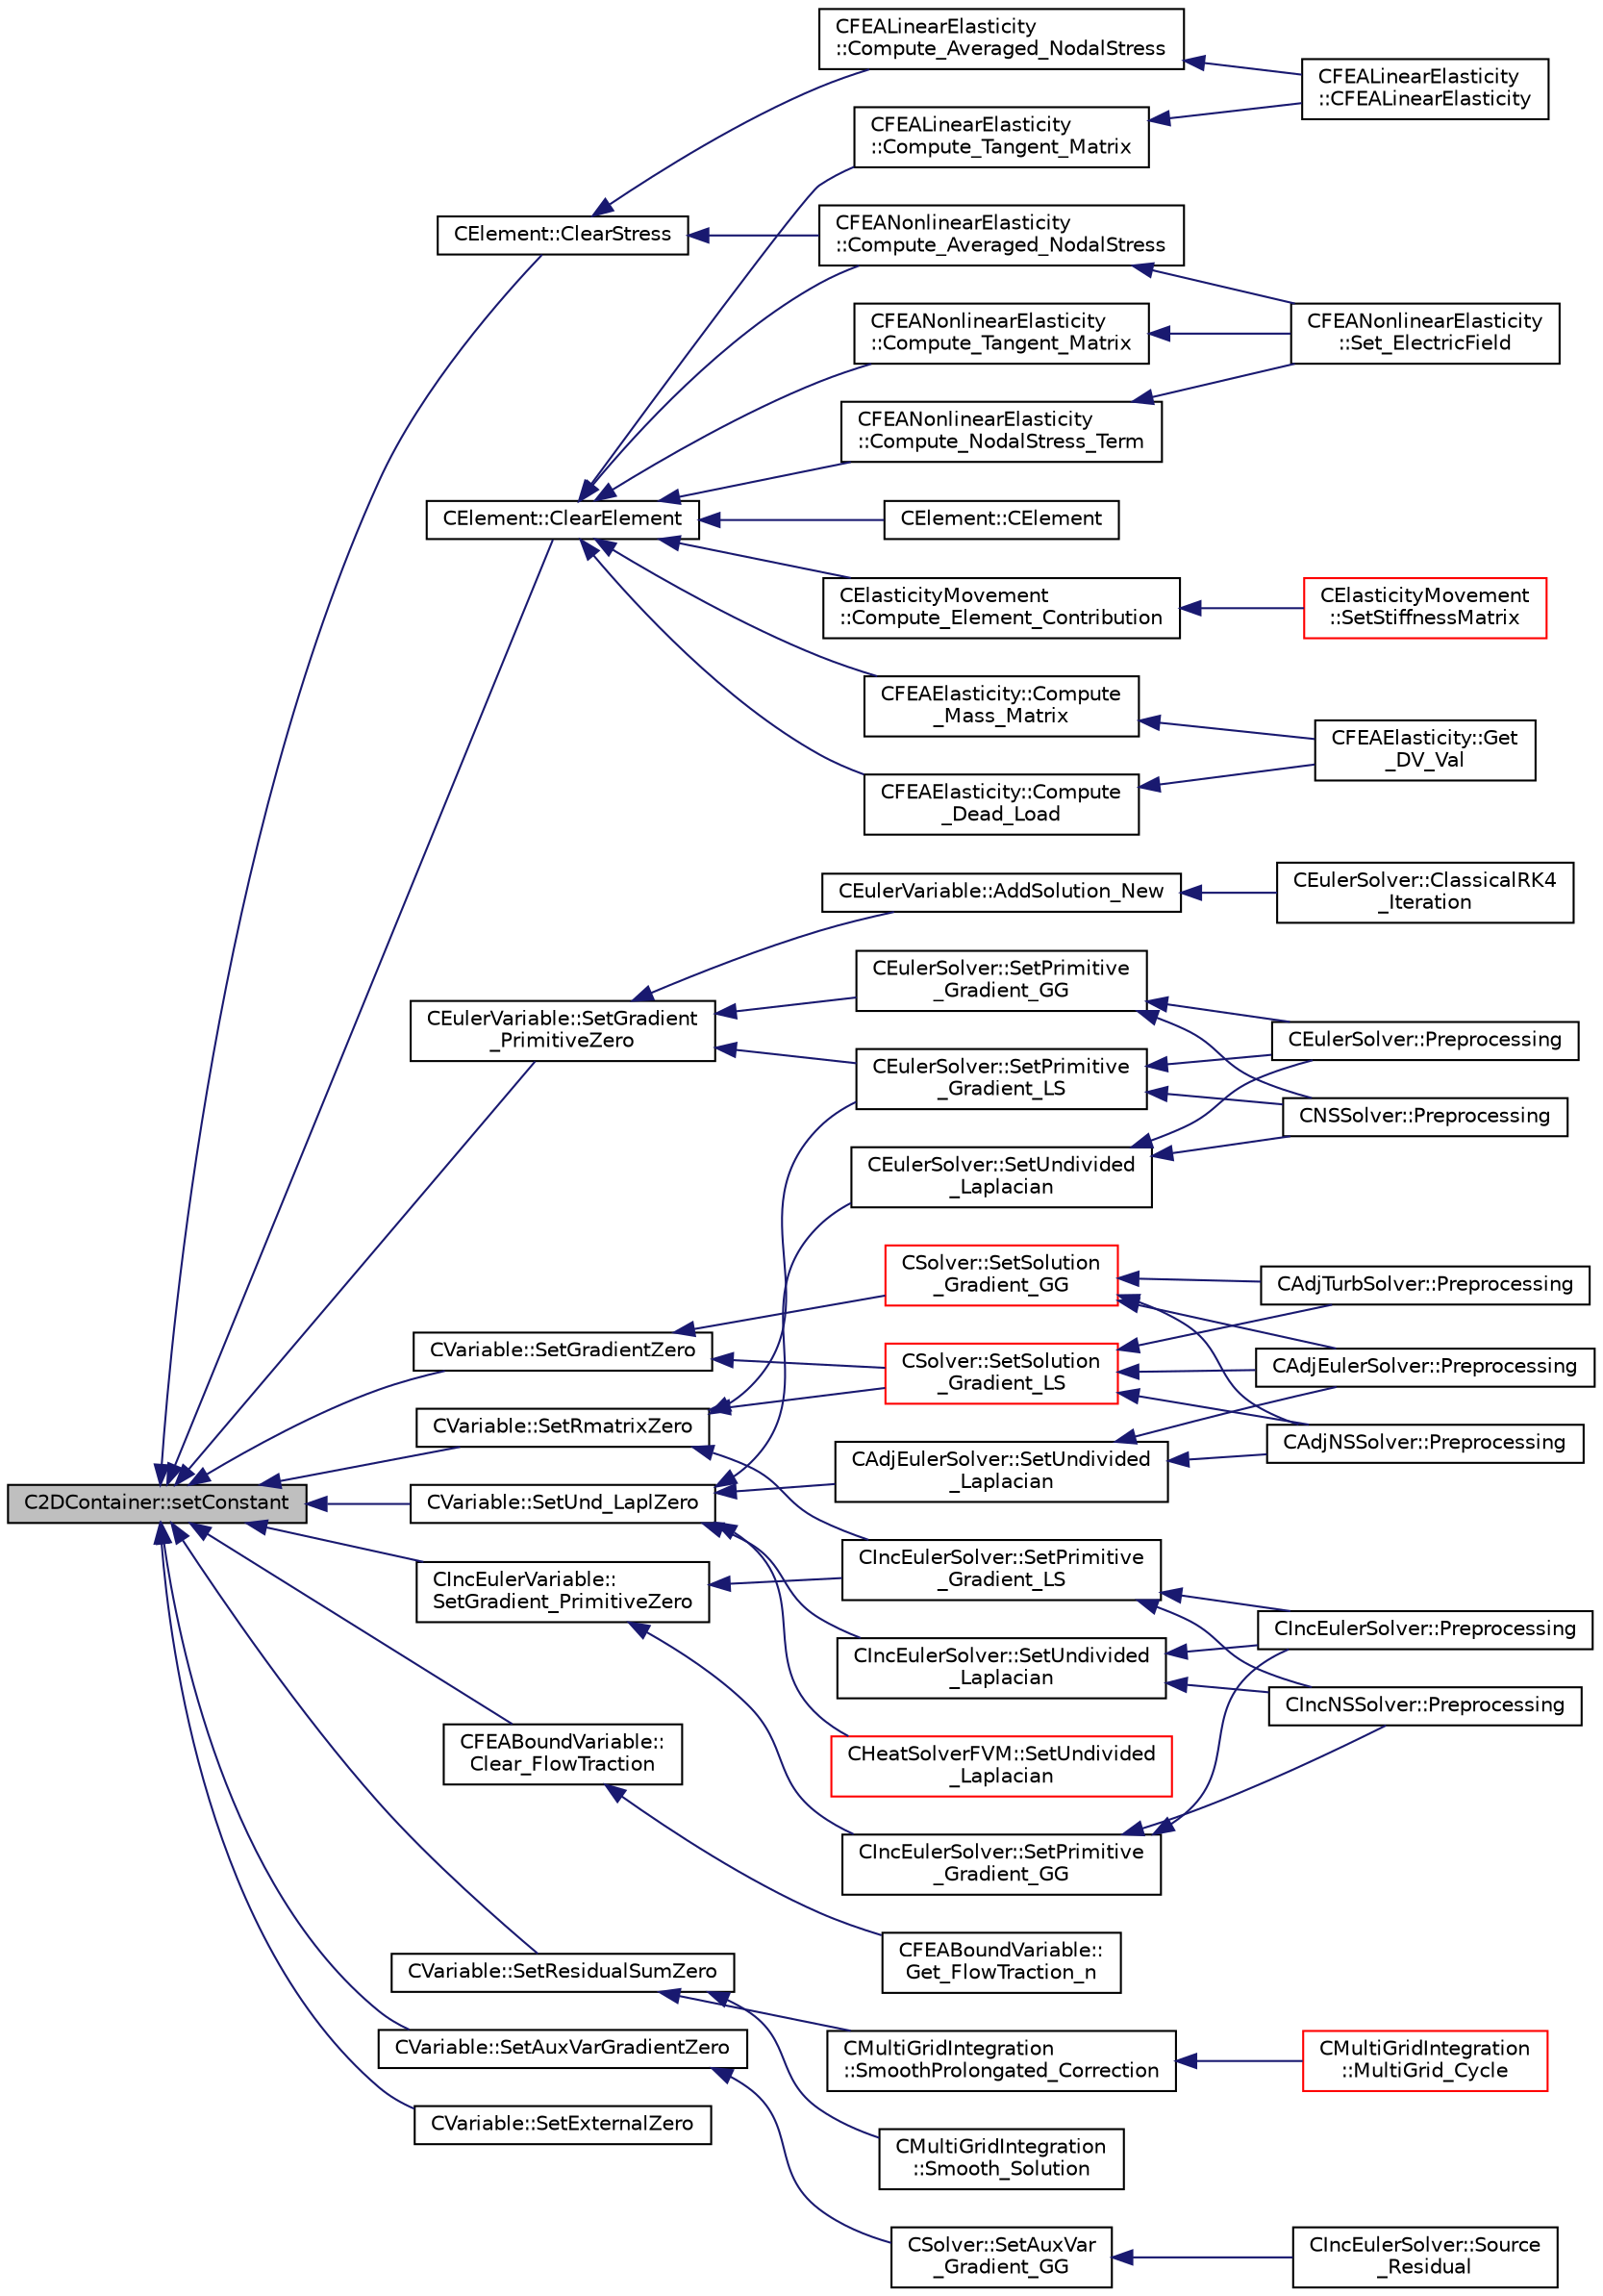 digraph "C2DContainer::setConstant"
{
  edge [fontname="Helvetica",fontsize="10",labelfontname="Helvetica",labelfontsize="10"];
  node [fontname="Helvetica",fontsize="10",shape=record];
  rankdir="LR";
  Node43 [label="C2DContainer::setConstant",height=0.2,width=0.4,color="black", fillcolor="grey75", style="filled", fontcolor="black"];
  Node43 -> Node44 [dir="back",color="midnightblue",fontsize="10",style="solid",fontname="Helvetica"];
  Node44 [label="CElement::ClearStress",height=0.2,width=0.4,color="black", fillcolor="white", style="filled",URL="$class_c_element.html#a55c809d8bbe97bd1a752ec87d94244d8",tooltip="Restarts the values of stress in the element. "];
  Node44 -> Node45 [dir="back",color="midnightblue",fontsize="10",style="solid",fontname="Helvetica"];
  Node45 [label="CFEALinearElasticity\l::Compute_Averaged_NodalStress",height=0.2,width=0.4,color="black", fillcolor="white", style="filled",URL="$class_c_f_e_a_linear_elasticity.html#a2cc48aea4ff625882e1d2d74c9b7366b",tooltip="Compute averaged nodal stresses (for post processing). "];
  Node45 -> Node46 [dir="back",color="midnightblue",fontsize="10",style="solid",fontname="Helvetica"];
  Node46 [label="CFEALinearElasticity\l::CFEALinearElasticity",height=0.2,width=0.4,color="black", fillcolor="white", style="filled",URL="$class_c_f_e_a_linear_elasticity.html#afc4e93c9775f406d2d42de15d96a5ab6",tooltip="Default constructor, protected to avoid instantiation without arguments. "];
  Node44 -> Node47 [dir="back",color="midnightblue",fontsize="10",style="solid",fontname="Helvetica"];
  Node47 [label="CFEANonlinearElasticity\l::Compute_Averaged_NodalStress",height=0.2,width=0.4,color="black", fillcolor="white", style="filled",URL="$class_c_f_e_a_nonlinear_elasticity.html#a07bc84d420b04c530d1c3240e8014e53",tooltip="Compute averaged nodal stresses (for post processing). "];
  Node47 -> Node48 [dir="back",color="midnightblue",fontsize="10",style="solid",fontname="Helvetica"];
  Node48 [label="CFEANonlinearElasticity\l::Set_ElectricField",height=0.2,width=0.4,color="black", fillcolor="white", style="filled",URL="$class_c_f_e_a_nonlinear_elasticity.html#a96b3b63c3a15e622116f747c6a03ab89",tooltip="Set element electric field. "];
  Node43 -> Node49 [dir="back",color="midnightblue",fontsize="10",style="solid",fontname="Helvetica"];
  Node49 [label="CElement::ClearElement",height=0.2,width=0.4,color="black", fillcolor="white", style="filled",URL="$class_c_element.html#a34c043025dcb2d28b4800f93c9cd3184",tooltip="Sets matrices to 0. "];
  Node49 -> Node50 [dir="back",color="midnightblue",fontsize="10",style="solid",fontname="Helvetica"];
  Node50 [label="CElement::CElement",height=0.2,width=0.4,color="black", fillcolor="white", style="filled",URL="$class_c_element.html#abb2a3287404d9d14d59c2959780c2194",tooltip="Constructor of the class. "];
  Node49 -> Node51 [dir="back",color="midnightblue",fontsize="10",style="solid",fontname="Helvetica"];
  Node51 [label="CElasticityMovement\l::Compute_Element_Contribution",height=0.2,width=0.4,color="black", fillcolor="white", style="filled",URL="$class_c_elasticity_movement.html#adc83d302c1cd754eb3415072e41aa9c1",tooltip="Compute the stiffness of the element and the parameters Lambda and Mu. "];
  Node51 -> Node52 [dir="back",color="midnightblue",fontsize="10",style="solid",fontname="Helvetica"];
  Node52 [label="CElasticityMovement\l::SetStiffnessMatrix",height=0.2,width=0.4,color="red", fillcolor="white", style="filled",URL="$class_c_elasticity_movement.html#a7d559792126521cdca7d4ceab1f55984",tooltip="Compute the min and max volume for the stiffness matrix for grid deformation. "];
  Node49 -> Node54 [dir="back",color="midnightblue",fontsize="10",style="solid",fontname="Helvetica"];
  Node54 [label="CFEAElasticity::Compute\l_Mass_Matrix",height=0.2,width=0.4,color="black", fillcolor="white", style="filled",URL="$class_c_f_e_a_elasticity.html#af7b89ff70f92ca16a264fa234c3867d0",tooltip="Build the mass matrix of an element. "];
  Node54 -> Node55 [dir="back",color="midnightblue",fontsize="10",style="solid",fontname="Helvetica"];
  Node55 [label="CFEAElasticity::Get\l_DV_Val",height=0.2,width=0.4,color="black", fillcolor="white", style="filled",URL="$class_c_f_e_a_elasticity.html#a372ed66a01f0545b0a2fe41ef2e3e6c5",tooltip="Get the value of a design variable. "];
  Node49 -> Node56 [dir="back",color="midnightblue",fontsize="10",style="solid",fontname="Helvetica"];
  Node56 [label="CFEAElasticity::Compute\l_Dead_Load",height=0.2,width=0.4,color="black", fillcolor="white", style="filled",URL="$class_c_f_e_a_elasticity.html#a0373b9eb5595a555a57aaf4242dc1fa8",tooltip="Compute the nodal gravity loads for an element. "];
  Node56 -> Node55 [dir="back",color="midnightblue",fontsize="10",style="solid",fontname="Helvetica"];
  Node49 -> Node57 [dir="back",color="midnightblue",fontsize="10",style="solid",fontname="Helvetica"];
  Node57 [label="CFEALinearElasticity\l::Compute_Tangent_Matrix",height=0.2,width=0.4,color="black", fillcolor="white", style="filled",URL="$class_c_f_e_a_linear_elasticity.html#af3fc69e4a168dab7498e4ec0e2ddcb94",tooltip="Build the tangent stiffness matrix of an element. "];
  Node57 -> Node46 [dir="back",color="midnightblue",fontsize="10",style="solid",fontname="Helvetica"];
  Node49 -> Node58 [dir="back",color="midnightblue",fontsize="10",style="solid",fontname="Helvetica"];
  Node58 [label="CFEANonlinearElasticity\l::Compute_Tangent_Matrix",height=0.2,width=0.4,color="black", fillcolor="white", style="filled",URL="$class_c_f_e_a_nonlinear_elasticity.html#aa3c19d9fd3b94bd3f56dfdbd2092ea30",tooltip="Build the tangent stiffness matrix of an element. "];
  Node58 -> Node48 [dir="back",color="midnightblue",fontsize="10",style="solid",fontname="Helvetica"];
  Node49 -> Node59 [dir="back",color="midnightblue",fontsize="10",style="solid",fontname="Helvetica"];
  Node59 [label="CFEANonlinearElasticity\l::Compute_NodalStress_Term",height=0.2,width=0.4,color="black", fillcolor="white", style="filled",URL="$class_c_f_e_a_nonlinear_elasticity.html#a2b9889b9b500f66aab3183221434c87d",tooltip="Compute the nodal stress terms for an element. "];
  Node59 -> Node48 [dir="back",color="midnightblue",fontsize="10",style="solid",fontname="Helvetica"];
  Node49 -> Node47 [dir="back",color="midnightblue",fontsize="10",style="solid",fontname="Helvetica"];
  Node43 -> Node60 [dir="back",color="midnightblue",fontsize="10",style="solid",fontname="Helvetica"];
  Node60 [label="CEulerVariable::SetGradient\l_PrimitiveZero",height=0.2,width=0.4,color="black", fillcolor="white", style="filled",URL="$class_c_euler_variable.html#a188b0fcfb0934ab6afe4fe235ba36e02",tooltip="Set to zero the gradient of the primitive variables. "];
  Node60 -> Node61 [dir="back",color="midnightblue",fontsize="10",style="solid",fontname="Helvetica"];
  Node61 [label="CEulerVariable::AddSolution_New",height=0.2,width=0.4,color="black", fillcolor="white", style="filled",URL="$class_c_euler_variable.html#aeb53fd51ed2279bdb2d5b9f6beba5599",tooltip="Add a value to the new solution container for Classical RK4. "];
  Node61 -> Node62 [dir="back",color="midnightblue",fontsize="10",style="solid",fontname="Helvetica"];
  Node62 [label="CEulerSolver::ClassicalRK4\l_Iteration",height=0.2,width=0.4,color="black", fillcolor="white", style="filled",URL="$class_c_euler_solver.html#ad87a9109a645f0ea9e38336d2a6bf196",tooltip="Update the solution using the classical fourth-order Runge-Kutta scheme. "];
  Node60 -> Node63 [dir="back",color="midnightblue",fontsize="10",style="solid",fontname="Helvetica"];
  Node63 [label="CEulerSolver::SetPrimitive\l_Gradient_GG",height=0.2,width=0.4,color="black", fillcolor="white", style="filled",URL="$class_c_euler_solver.html#a74fb3b502b83371fcf0728ec546e039b",tooltip="Compute the gradient of the primitive variables using Green-Gauss method, and stores the result in th..."];
  Node63 -> Node64 [dir="back",color="midnightblue",fontsize="10",style="solid",fontname="Helvetica"];
  Node64 [label="CEulerSolver::Preprocessing",height=0.2,width=0.4,color="black", fillcolor="white", style="filled",URL="$class_c_euler_solver.html#a8b89e1bfce33284c2d8f5f00f82f3f3f",tooltip="Compute primitive variables and their gradients. "];
  Node63 -> Node65 [dir="back",color="midnightblue",fontsize="10",style="solid",fontname="Helvetica"];
  Node65 [label="CNSSolver::Preprocessing",height=0.2,width=0.4,color="black", fillcolor="white", style="filled",URL="$class_c_n_s_solver.html#a028c83d18cf8520dff2f9628d8a04e4b",tooltip="Restart residual and compute gradients. "];
  Node60 -> Node66 [dir="back",color="midnightblue",fontsize="10",style="solid",fontname="Helvetica"];
  Node66 [label="CEulerSolver::SetPrimitive\l_Gradient_LS",height=0.2,width=0.4,color="black", fillcolor="white", style="filled",URL="$class_c_euler_solver.html#a734d5bd064215fb722477f39993155d4",tooltip="Compute the gradient of the primitive variables using a Least-Squares method, and stores the result i..."];
  Node66 -> Node64 [dir="back",color="midnightblue",fontsize="10",style="solid",fontname="Helvetica"];
  Node66 -> Node65 [dir="back",color="midnightblue",fontsize="10",style="solid",fontname="Helvetica"];
  Node43 -> Node67 [dir="back",color="midnightblue",fontsize="10",style="solid",fontname="Helvetica"];
  Node67 [label="CFEABoundVariable::\lClear_FlowTraction",height=0.2,width=0.4,color="black", fillcolor="white", style="filled",URL="$class_c_f_e_a_bound_variable.html#afabe706b73eef89c5ae65fe5bba16a55",tooltip="Clear the flow traction residual. "];
  Node67 -> Node68 [dir="back",color="midnightblue",fontsize="10",style="solid",fontname="Helvetica"];
  Node68 [label="CFEABoundVariable::\lGet_FlowTraction_n",height=0.2,width=0.4,color="black", fillcolor="white", style="filled",URL="$class_c_f_e_a_bound_variable.html#a8cfbd6538201d6a6e0336b63dfe4ab45",tooltip="Retrieve the value of the flow traction from the previous time step. "];
  Node43 -> Node69 [dir="back",color="midnightblue",fontsize="10",style="solid",fontname="Helvetica"];
  Node69 [label="CIncEulerVariable::\lSetGradient_PrimitiveZero",height=0.2,width=0.4,color="black", fillcolor="white", style="filled",URL="$class_c_inc_euler_variable.html#a31d9a01ae38bfd155553d29559b724da",tooltip="Set to zero the gradient of the primitive variables. "];
  Node69 -> Node70 [dir="back",color="midnightblue",fontsize="10",style="solid",fontname="Helvetica"];
  Node70 [label="CIncEulerSolver::SetPrimitive\l_Gradient_GG",height=0.2,width=0.4,color="black", fillcolor="white", style="filled",URL="$class_c_inc_euler_solver.html#a856a6db100c40b9c3df557d1dfe72c2b",tooltip="Compute the gradient of the primitive variables using Green-Gauss method, and stores the result in th..."];
  Node70 -> Node71 [dir="back",color="midnightblue",fontsize="10",style="solid",fontname="Helvetica"];
  Node71 [label="CIncEulerSolver::Preprocessing",height=0.2,width=0.4,color="black", fillcolor="white", style="filled",URL="$class_c_inc_euler_solver.html#aabd902b10cc9b41b6b2c406efba0ac41",tooltip="Compute primitive variables and their gradients. "];
  Node70 -> Node72 [dir="back",color="midnightblue",fontsize="10",style="solid",fontname="Helvetica"];
  Node72 [label="CIncNSSolver::Preprocessing",height=0.2,width=0.4,color="black", fillcolor="white", style="filled",URL="$class_c_inc_n_s_solver.html#ae84f6e86313acd1da80c505b4eab81e5",tooltip="Restart residual and compute gradients. "];
  Node69 -> Node73 [dir="back",color="midnightblue",fontsize="10",style="solid",fontname="Helvetica"];
  Node73 [label="CIncEulerSolver::SetPrimitive\l_Gradient_LS",height=0.2,width=0.4,color="black", fillcolor="white", style="filled",URL="$class_c_inc_euler_solver.html#a3e3355cbeb9d265f4073cca113b9d46e",tooltip="Compute the gradient of the primitive variables using a Least-Squares method, and stores the result i..."];
  Node73 -> Node71 [dir="back",color="midnightblue",fontsize="10",style="solid",fontname="Helvetica"];
  Node73 -> Node72 [dir="back",color="midnightblue",fontsize="10",style="solid",fontname="Helvetica"];
  Node43 -> Node74 [dir="back",color="midnightblue",fontsize="10",style="solid",fontname="Helvetica"];
  Node74 [label="CVariable::SetResidualSumZero",height=0.2,width=0.4,color="black", fillcolor="white", style="filled",URL="$class_c_variable.html#a381437770c75dfbf9e2bd5ae01bbc555",tooltip="Set summed residual vector to zero value. "];
  Node74 -> Node75 [dir="back",color="midnightblue",fontsize="10",style="solid",fontname="Helvetica"];
  Node75 [label="CMultiGridIntegration\l::SmoothProlongated_Correction",height=0.2,width=0.4,color="black", fillcolor="white", style="filled",URL="$class_c_multi_grid_integration.html#a81e4ca17ee9ecfabbad247e0b7e5f046",tooltip="Do an implicit smoothing of the prolongated correction. "];
  Node75 -> Node76 [dir="back",color="midnightblue",fontsize="10",style="solid",fontname="Helvetica"];
  Node76 [label="CMultiGridIntegration\l::MultiGrid_Cycle",height=0.2,width=0.4,color="red", fillcolor="white", style="filled",URL="$class_c_multi_grid_integration.html#aa9a52a00a3417c465307ae6aea035f41",tooltip="Perform a Full-Approximation Storage (FAS) Multigrid. "];
  Node74 -> Node78 [dir="back",color="midnightblue",fontsize="10",style="solid",fontname="Helvetica"];
  Node78 [label="CMultiGridIntegration\l::Smooth_Solution",height=0.2,width=0.4,color="black", fillcolor="white", style="filled",URL="$class_c_multi_grid_integration.html#a349e4bcdcd6dee47d798e23a95629be6",tooltip="Do an implicit smoothing of the solution. "];
  Node43 -> Node79 [dir="back",color="midnightblue",fontsize="10",style="solid",fontname="Helvetica"];
  Node79 [label="CVariable::SetAuxVarGradientZero",height=0.2,width=0.4,color="black", fillcolor="white", style="filled",URL="$class_c_variable.html#a8ca92f6d4b6187a94114ed1eacf22ac0",tooltip="Set the auxiliary variable gradient to zero value. "];
  Node79 -> Node80 [dir="back",color="midnightblue",fontsize="10",style="solid",fontname="Helvetica"];
  Node80 [label="CSolver::SetAuxVar\l_Gradient_GG",height=0.2,width=0.4,color="black", fillcolor="white", style="filled",URL="$class_c_solver.html#a4831cdf2f3fdb7f6d3d84dca312e75eb",tooltip="Compute the Green-Gauss gradient of the auxiliary variable. "];
  Node80 -> Node81 [dir="back",color="midnightblue",fontsize="10",style="solid",fontname="Helvetica"];
  Node81 [label="CIncEulerSolver::Source\l_Residual",height=0.2,width=0.4,color="black", fillcolor="white", style="filled",URL="$class_c_inc_euler_solver.html#aaa52f2305bb8f93d51fd0910c1ddeec9",tooltip="Source term integration. "];
  Node43 -> Node82 [dir="back",color="midnightblue",fontsize="10",style="solid",fontname="Helvetica"];
  Node82 [label="CVariable::SetGradientZero",height=0.2,width=0.4,color="black", fillcolor="white", style="filled",URL="$class_c_variable.html#af7d94f7433dd53467991e11f3aeaeb96",tooltip="Set to zero the gradient of the solution. "];
  Node82 -> Node83 [dir="back",color="midnightblue",fontsize="10",style="solid",fontname="Helvetica"];
  Node83 [label="CSolver::SetSolution\l_Gradient_GG",height=0.2,width=0.4,color="red", fillcolor="white", style="filled",URL="$class_c_solver.html#aac4d5e5f3ff20e7e37d55fa5e4ed3647",tooltip="Compute the Green-Gauss gradient of the solution. "];
  Node83 -> Node84 [dir="back",color="midnightblue",fontsize="10",style="solid",fontname="Helvetica"];
  Node84 [label="CAdjEulerSolver::Preprocessing",height=0.2,width=0.4,color="black", fillcolor="white", style="filled",URL="$class_c_adj_euler_solver.html#a4ae0ed840dc8335fd921399625ba794f",tooltip="Initialize the residual vectors. "];
  Node83 -> Node85 [dir="back",color="midnightblue",fontsize="10",style="solid",fontname="Helvetica"];
  Node85 [label="CAdjNSSolver::Preprocessing",height=0.2,width=0.4,color="black", fillcolor="white", style="filled",URL="$class_c_adj_n_s_solver.html#ac16dab76e2c1d86bc7d70ca9f41fd668",tooltip="Restart residual and compute gradients. "];
  Node83 -> Node86 [dir="back",color="midnightblue",fontsize="10",style="solid",fontname="Helvetica"];
  Node86 [label="CAdjTurbSolver::Preprocessing",height=0.2,width=0.4,color="black", fillcolor="white", style="filled",URL="$class_c_adj_turb_solver.html#abde54ee8e9643c4ee460855be166a80f",tooltip="Initializate the residual vectors. "];
  Node82 -> Node92 [dir="back",color="midnightblue",fontsize="10",style="solid",fontname="Helvetica"];
  Node92 [label="CSolver::SetSolution\l_Gradient_LS",height=0.2,width=0.4,color="red", fillcolor="white", style="filled",URL="$class_c_solver.html#ac4d9cf9609d7bdb52e7f1dc9cc8b4c1f",tooltip="Compute the Least Squares gradient of the solution. "];
  Node92 -> Node84 [dir="back",color="midnightblue",fontsize="10",style="solid",fontname="Helvetica"];
  Node92 -> Node85 [dir="back",color="midnightblue",fontsize="10",style="solid",fontname="Helvetica"];
  Node92 -> Node86 [dir="back",color="midnightblue",fontsize="10",style="solid",fontname="Helvetica"];
  Node43 -> Node93 [dir="back",color="midnightblue",fontsize="10",style="solid",fontname="Helvetica"];
  Node93 [label="CVariable::SetRmatrixZero",height=0.2,width=0.4,color="black", fillcolor="white", style="filled",URL="$class_c_variable.html#af3084cdba40c72e99f2d93683e9f0ab4",tooltip="Set to zero the Rmatrix for least squares gradient calculations. "];
  Node93 -> Node66 [dir="back",color="midnightblue",fontsize="10",style="solid",fontname="Helvetica"];
  Node93 -> Node73 [dir="back",color="midnightblue",fontsize="10",style="solid",fontname="Helvetica"];
  Node93 -> Node92 [dir="back",color="midnightblue",fontsize="10",style="solid",fontname="Helvetica"];
  Node43 -> Node94 [dir="back",color="midnightblue",fontsize="10",style="solid",fontname="Helvetica"];
  Node94 [label="CVariable::SetUnd_LaplZero",height=0.2,width=0.4,color="black", fillcolor="white", style="filled",URL="$class_c_variable.html#afd902392baa9f32817eb102ce3333b2d",tooltip="Set the undivided laplacian of the solution to zero. "];
  Node94 -> Node95 [dir="back",color="midnightblue",fontsize="10",style="solid",fontname="Helvetica"];
  Node95 [label="CAdjEulerSolver::SetUndivided\l_Laplacian",height=0.2,width=0.4,color="black", fillcolor="white", style="filled",URL="$class_c_adj_euler_solver.html#a1872318f659d74b4e12d669095ee57b5",tooltip="Compute the undivided laplacian for the adjoint solution. "];
  Node95 -> Node84 [dir="back",color="midnightblue",fontsize="10",style="solid",fontname="Helvetica"];
  Node95 -> Node85 [dir="back",color="midnightblue",fontsize="10",style="solid",fontname="Helvetica"];
  Node94 -> Node96 [dir="back",color="midnightblue",fontsize="10",style="solid",fontname="Helvetica"];
  Node96 [label="CHeatSolverFVM::SetUndivided\l_Laplacian",height=0.2,width=0.4,color="red", fillcolor="white", style="filled",URL="$class_c_heat_solver_f_v_m.html#a62fe1f80d82f024d872943869e2fef83",tooltip="Compute the undivided laplacian for the solution. "];
  Node94 -> Node97 [dir="back",color="midnightblue",fontsize="10",style="solid",fontname="Helvetica"];
  Node97 [label="CEulerSolver::SetUndivided\l_Laplacian",height=0.2,width=0.4,color="black", fillcolor="white", style="filled",URL="$class_c_euler_solver.html#adc7c82a25b8be22b16b5452c1992744f",tooltip="Compute the undivided laplacian for the solution, except the energy equation. "];
  Node97 -> Node64 [dir="back",color="midnightblue",fontsize="10",style="solid",fontname="Helvetica"];
  Node97 -> Node65 [dir="back",color="midnightblue",fontsize="10",style="solid",fontname="Helvetica"];
  Node94 -> Node98 [dir="back",color="midnightblue",fontsize="10",style="solid",fontname="Helvetica"];
  Node98 [label="CIncEulerSolver::SetUndivided\l_Laplacian",height=0.2,width=0.4,color="black", fillcolor="white", style="filled",URL="$class_c_inc_euler_solver.html#a8b5d7772432b9759213892a50621c329",tooltip="Compute the undivided laplacian for the solution, except the energy equation. "];
  Node98 -> Node71 [dir="back",color="midnightblue",fontsize="10",style="solid",fontname="Helvetica"];
  Node98 -> Node72 [dir="back",color="midnightblue",fontsize="10",style="solid",fontname="Helvetica"];
  Node43 -> Node99 [dir="back",color="midnightblue",fontsize="10",style="solid",fontname="Helvetica"];
  Node99 [label="CVariable::SetExternalZero",height=0.2,width=0.4,color="black", fillcolor="white", style="filled",URL="$class_c_variable.html#aa02ebea850e32a05e09215b3d109ac80",tooltip="Set external contributions to zero. "];
}
